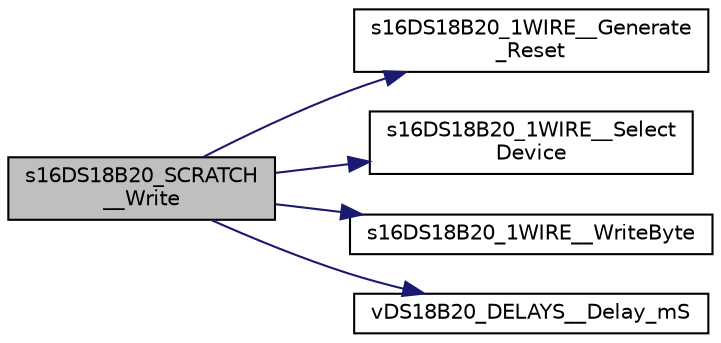 digraph "s16DS18B20_SCRATCH__Write"
{
  edge [fontname="Helvetica",fontsize="10",labelfontname="Helvetica",labelfontsize="10"];
  node [fontname="Helvetica",fontsize="10",shape=record];
  rankdir="LR";
  Node1 [label="s16DS18B20_SCRATCH\l__Write",height=0.2,width=0.4,color="black", fillcolor="grey75", style="filled", fontcolor="black"];
  Node1 -> Node2 [color="midnightblue",fontsize="10",style="solid",fontname="Helvetica"];
  Node2 [label="s16DS18B20_1WIRE__Generate\l_Reset",height=0.2,width=0.4,color="black", fillcolor="white", style="filled",URL="$group___d_s18_b20_____w_i_r_e___i_f.html#gaa2cb7543a05f574848bb32a70616f23a",tooltip="Generate a reset. "];
  Node1 -> Node3 [color="midnightblue",fontsize="10",style="solid",fontname="Helvetica"];
  Node3 [label="s16DS18B20_1WIRE__Select\lDevice",height=0.2,width=0.4,color="black", fillcolor="white", style="filled",URL="$group___d_s18_b20_____w_i_r_e___i_f.html#ga7a5476f1c807ae17de2e0652f57077be",tooltip="Select a device. "];
  Node1 -> Node4 [color="midnightblue",fontsize="10",style="solid",fontname="Helvetica"];
  Node4 [label="s16DS18B20_1WIRE__WriteByte",height=0.2,width=0.4,color="black", fillcolor="white", style="filled",URL="$group___d_s18_b20_____w_i_r_e___i_f.html#ga0dcdf9b61e256b5ef8f7e7538ebf7ce7",tooltip="Write a byte to the wire. "];
  Node1 -> Node5 [color="midnightblue",fontsize="10",style="solid",fontname="Helvetica"];
  Node5 [label="vDS18B20_DELAYS__Delay_mS",height=0.2,width=0.4,color="black", fillcolor="white", style="filled",URL="$group___d_s18_b20_____d_e_l_a_y_s.html#gad87f3220125c04569d2b6a6986a2cc33",tooltip="millisecond delay "];
}

